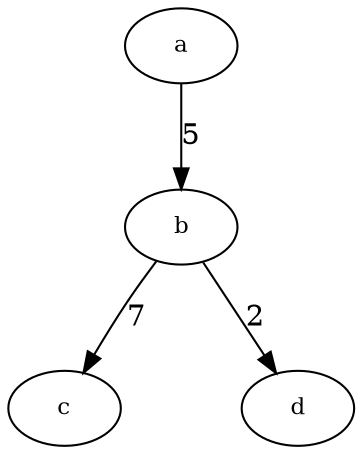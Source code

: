 strict digraph "d" {
	splines=true;
	sep="+25,25";
	overlap=scalexy;
	nodesep=0.8;
	node [fontsize=11];

	a -> b ["peso"=5, label=5]
	b -> c ["peso"=7, label=7]
	b -> d ["peso"=2, label=2]
}
